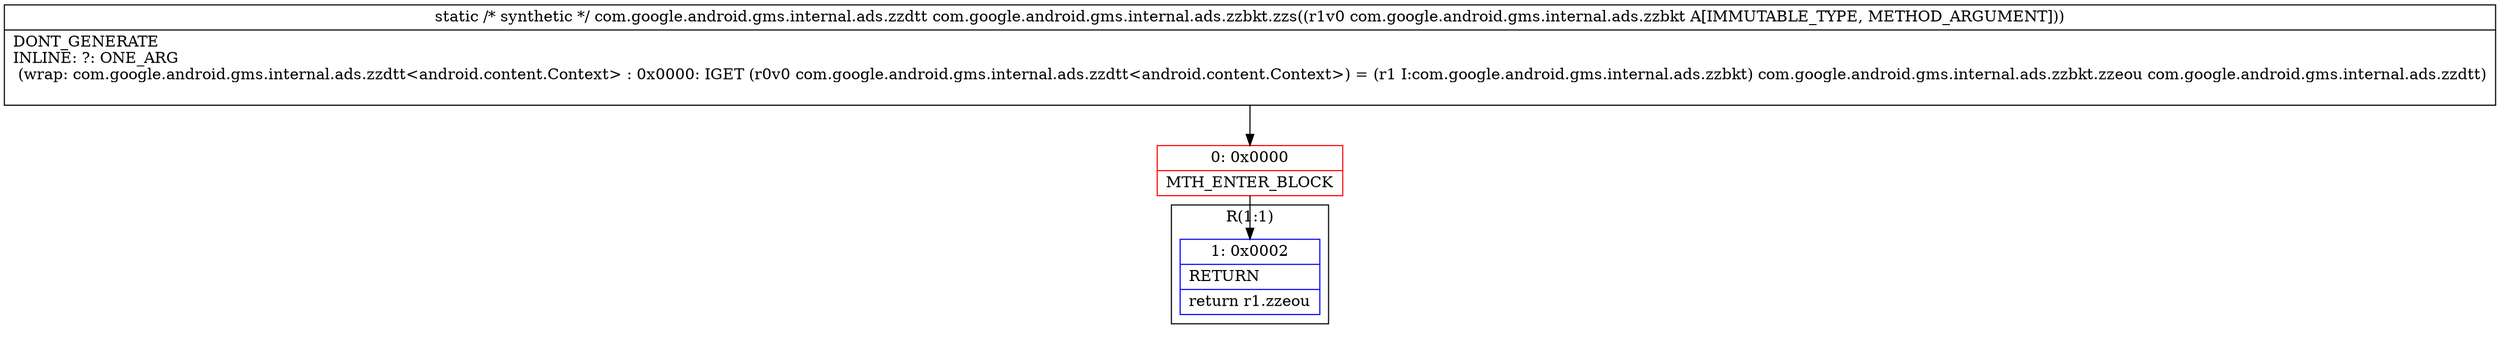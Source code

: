 digraph "CFG forcom.google.android.gms.internal.ads.zzbkt.zzs(Lcom\/google\/android\/gms\/internal\/ads\/zzbkt;)Lcom\/google\/android\/gms\/internal\/ads\/zzdtt;" {
subgraph cluster_Region_1328311329 {
label = "R(1:1)";
node [shape=record,color=blue];
Node_1 [shape=record,label="{1\:\ 0x0002|RETURN\l|return r1.zzeou\l}"];
}
Node_0 [shape=record,color=red,label="{0\:\ 0x0000|MTH_ENTER_BLOCK\l}"];
MethodNode[shape=record,label="{static \/* synthetic *\/ com.google.android.gms.internal.ads.zzdtt com.google.android.gms.internal.ads.zzbkt.zzs((r1v0 com.google.android.gms.internal.ads.zzbkt A[IMMUTABLE_TYPE, METHOD_ARGUMENT]))  | DONT_GENERATE\lINLINE: ?: ONE_ARG  \l  (wrap: com.google.android.gms.internal.ads.zzdtt\<android.content.Context\> : 0x0000: IGET  (r0v0 com.google.android.gms.internal.ads.zzdtt\<android.content.Context\>) = (r1 I:com.google.android.gms.internal.ads.zzbkt) com.google.android.gms.internal.ads.zzbkt.zzeou com.google.android.gms.internal.ads.zzdtt)\l\l}"];
MethodNode -> Node_0;
Node_0 -> Node_1;
}

